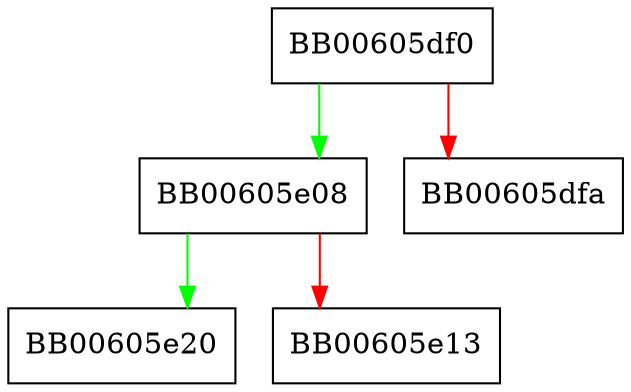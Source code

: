 digraph ossl_gcm_gmult_4bit {
  node [shape="box"];
  graph [splines=ortho];
  BB00605df0 -> BB00605e08 [color="green"];
  BB00605df0 -> BB00605dfa [color="red"];
  BB00605e08 -> BB00605e20 [color="green"];
  BB00605e08 -> BB00605e13 [color="red"];
}